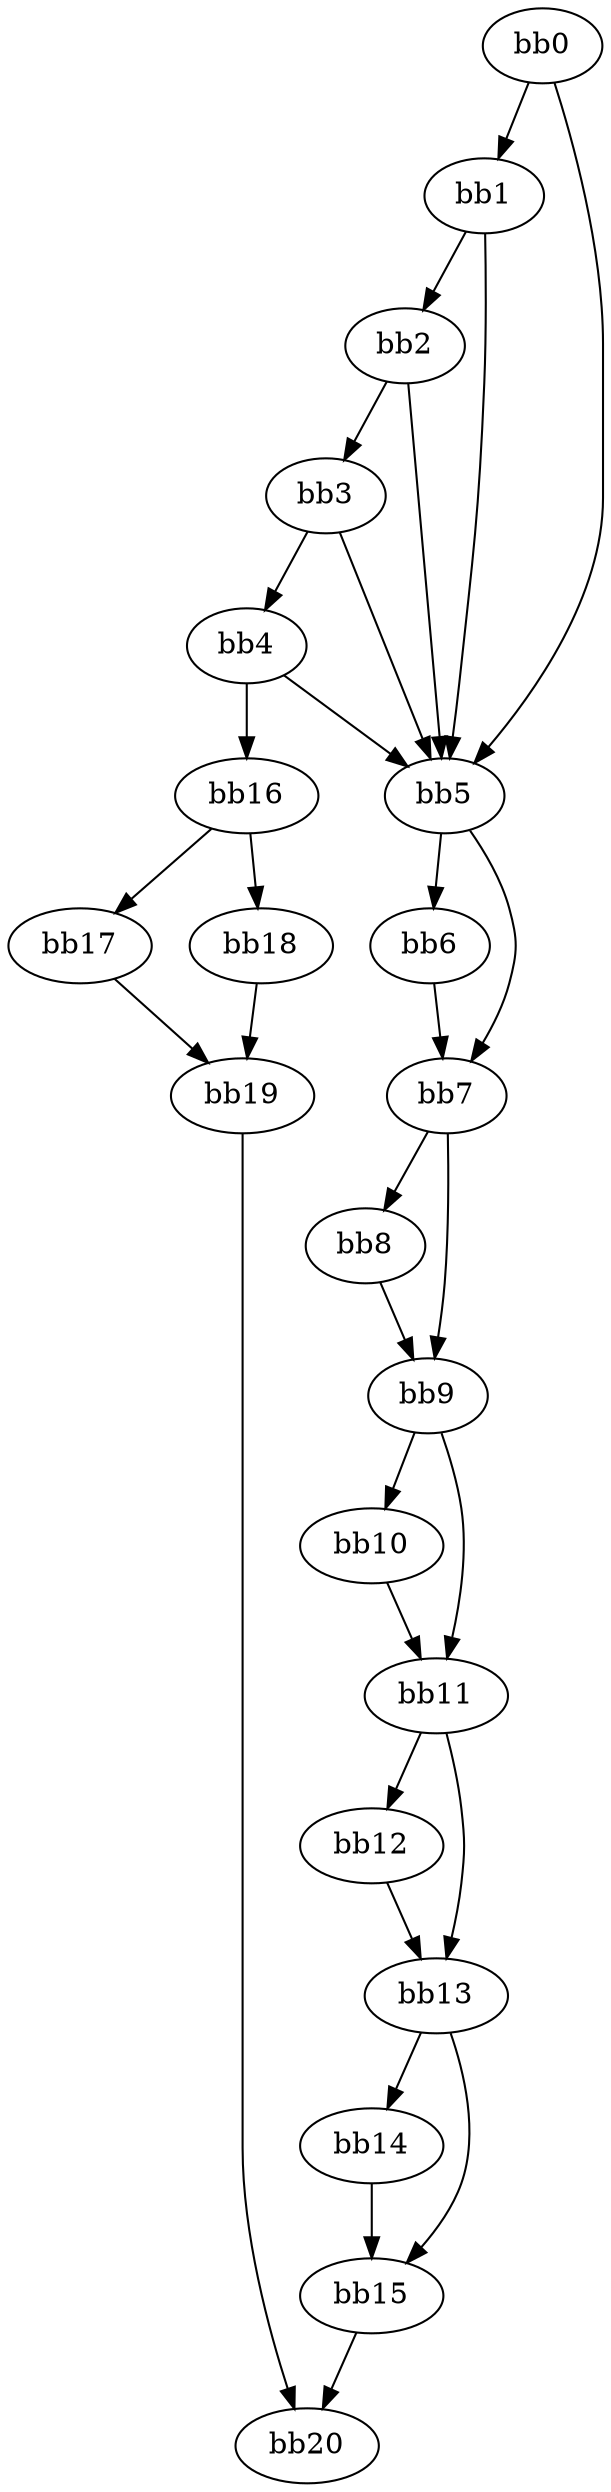 digraph cfg {
v0 [label = "bb0"];
v1 [label = "bb1"];
v2 [label = "bb2"];
v3 [label = "bb3"];
v4 [label = "bb4"];
v5 [label = "bb5"];
v6 [label = "bb6"];
v7 [label = "bb7"];
v8 [label = "bb8"];
v9 [label = "bb9"];
v10 [label = "bb10"];
v11 [label = "bb11"];
v12 [label = "bb12"];
v13 [label = "bb13"];
v14 [label = "bb14"];
v15 [label = "bb15"];
v16 [label = "bb16"];
v17 [label = "bb17"];
v18 [label = "bb18"];
v19 [label = "bb19"];
v20 [label = "bb20"];
v0 -> v1;
v0 -> v5;
v1 -> v2;
v1 -> v5;
v2 -> v3;
v2 -> v5;
v3 -> v4;
v3 -> v5;
v4 -> v16;
v4 -> v5;
v5 -> v6;
v5 -> v7;
v6 -> v7;
v7 -> v8;
v7 -> v9;
v8 -> v9;
v9 -> v10;
v9 -> v11;
v10 -> v11;
v11 -> v12;
v11 -> v13;
v12 -> v13;
v13 -> v14;
v13 -> v15;
v14 -> v15;
v15 -> v20;
v16 -> v17;
v16 -> v18;
v17 -> v19;
v18 -> v19;
v19 -> v20;
}
